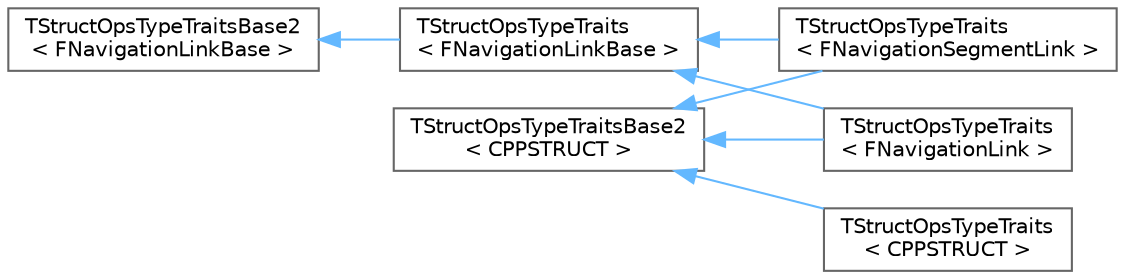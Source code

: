 digraph "Graphical Class Hierarchy"
{
 // INTERACTIVE_SVG=YES
 // LATEX_PDF_SIZE
  bgcolor="transparent";
  edge [fontname=Helvetica,fontsize=10,labelfontname=Helvetica,labelfontsize=10];
  node [fontname=Helvetica,fontsize=10,shape=box,height=0.2,width=0.4];
  rankdir="LR";
  Node0 [id="Node000000",label="TStructOpsTypeTraitsBase2\l\< CPPSTRUCT \>",height=0.2,width=0.4,color="grey40", fillcolor="white", style="filled",URL="$d9/df0/structTStructOpsTypeTraitsBase2.html",tooltip="type traits to cover the custom aspects of a script struct"];
  Node0 -> Node1 [id="edge8447_Node000000_Node000001",dir="back",color="steelblue1",style="solid",tooltip=" "];
  Node1 [id="Node000001",label="TStructOpsTypeTraits\l\< FNavigationLink \>",height=0.2,width=0.4,color="grey40", fillcolor="white", style="filled",URL="$d8/d60/structTStructOpsTypeTraits_3_01FNavigationLink_01_4.html",tooltip=" "];
  Node0 -> Node3 [id="edge8448_Node000000_Node000003",dir="back",color="steelblue1",style="solid",tooltip=" "];
  Node3 [id="Node000003",label="TStructOpsTypeTraits\l\< FNavigationSegmentLink \>",height=0.2,width=0.4,color="grey40", fillcolor="white", style="filled",URL="$d9/dd6/structTStructOpsTypeTraits_3_01FNavigationSegmentLink_01_4.html",tooltip=" "];
  Node0 -> Node5 [id="edge8449_Node000000_Node000005",dir="back",color="steelblue1",style="solid",tooltip=" "];
  Node5 [id="Node000005",label="TStructOpsTypeTraits\l\< CPPSTRUCT \>",height=0.2,width=0.4,color="grey40", fillcolor="white", style="filled",URL="$d9/d1c/structTStructOpsTypeTraits.html",tooltip=" "];
  Node4 [id="Node000004",label="TStructOpsTypeTraitsBase2\l\< FNavigationLinkBase \>",height=0.2,width=0.4,color="grey40", fillcolor="white", style="filled",URL="$d9/df0/structTStructOpsTypeTraitsBase2.html",tooltip=" "];
  Node4 -> Node2 [id="edge8450_Node000004_Node000002",dir="back",color="steelblue1",style="solid",tooltip=" "];
  Node2 [id="Node000002",label="TStructOpsTypeTraits\l\< FNavigationLinkBase \>",height=0.2,width=0.4,color="grey40", fillcolor="white", style="filled",URL="$d3/d78/structTStructOpsTypeTraits_3_01FNavigationLinkBase_01_4.html",tooltip=" "];
  Node2 -> Node1 [id="edge8451_Node000002_Node000001",dir="back",color="steelblue1",style="solid",tooltip=" "];
  Node2 -> Node3 [id="edge8452_Node000002_Node000003",dir="back",color="steelblue1",style="solid",tooltip=" "];
}
